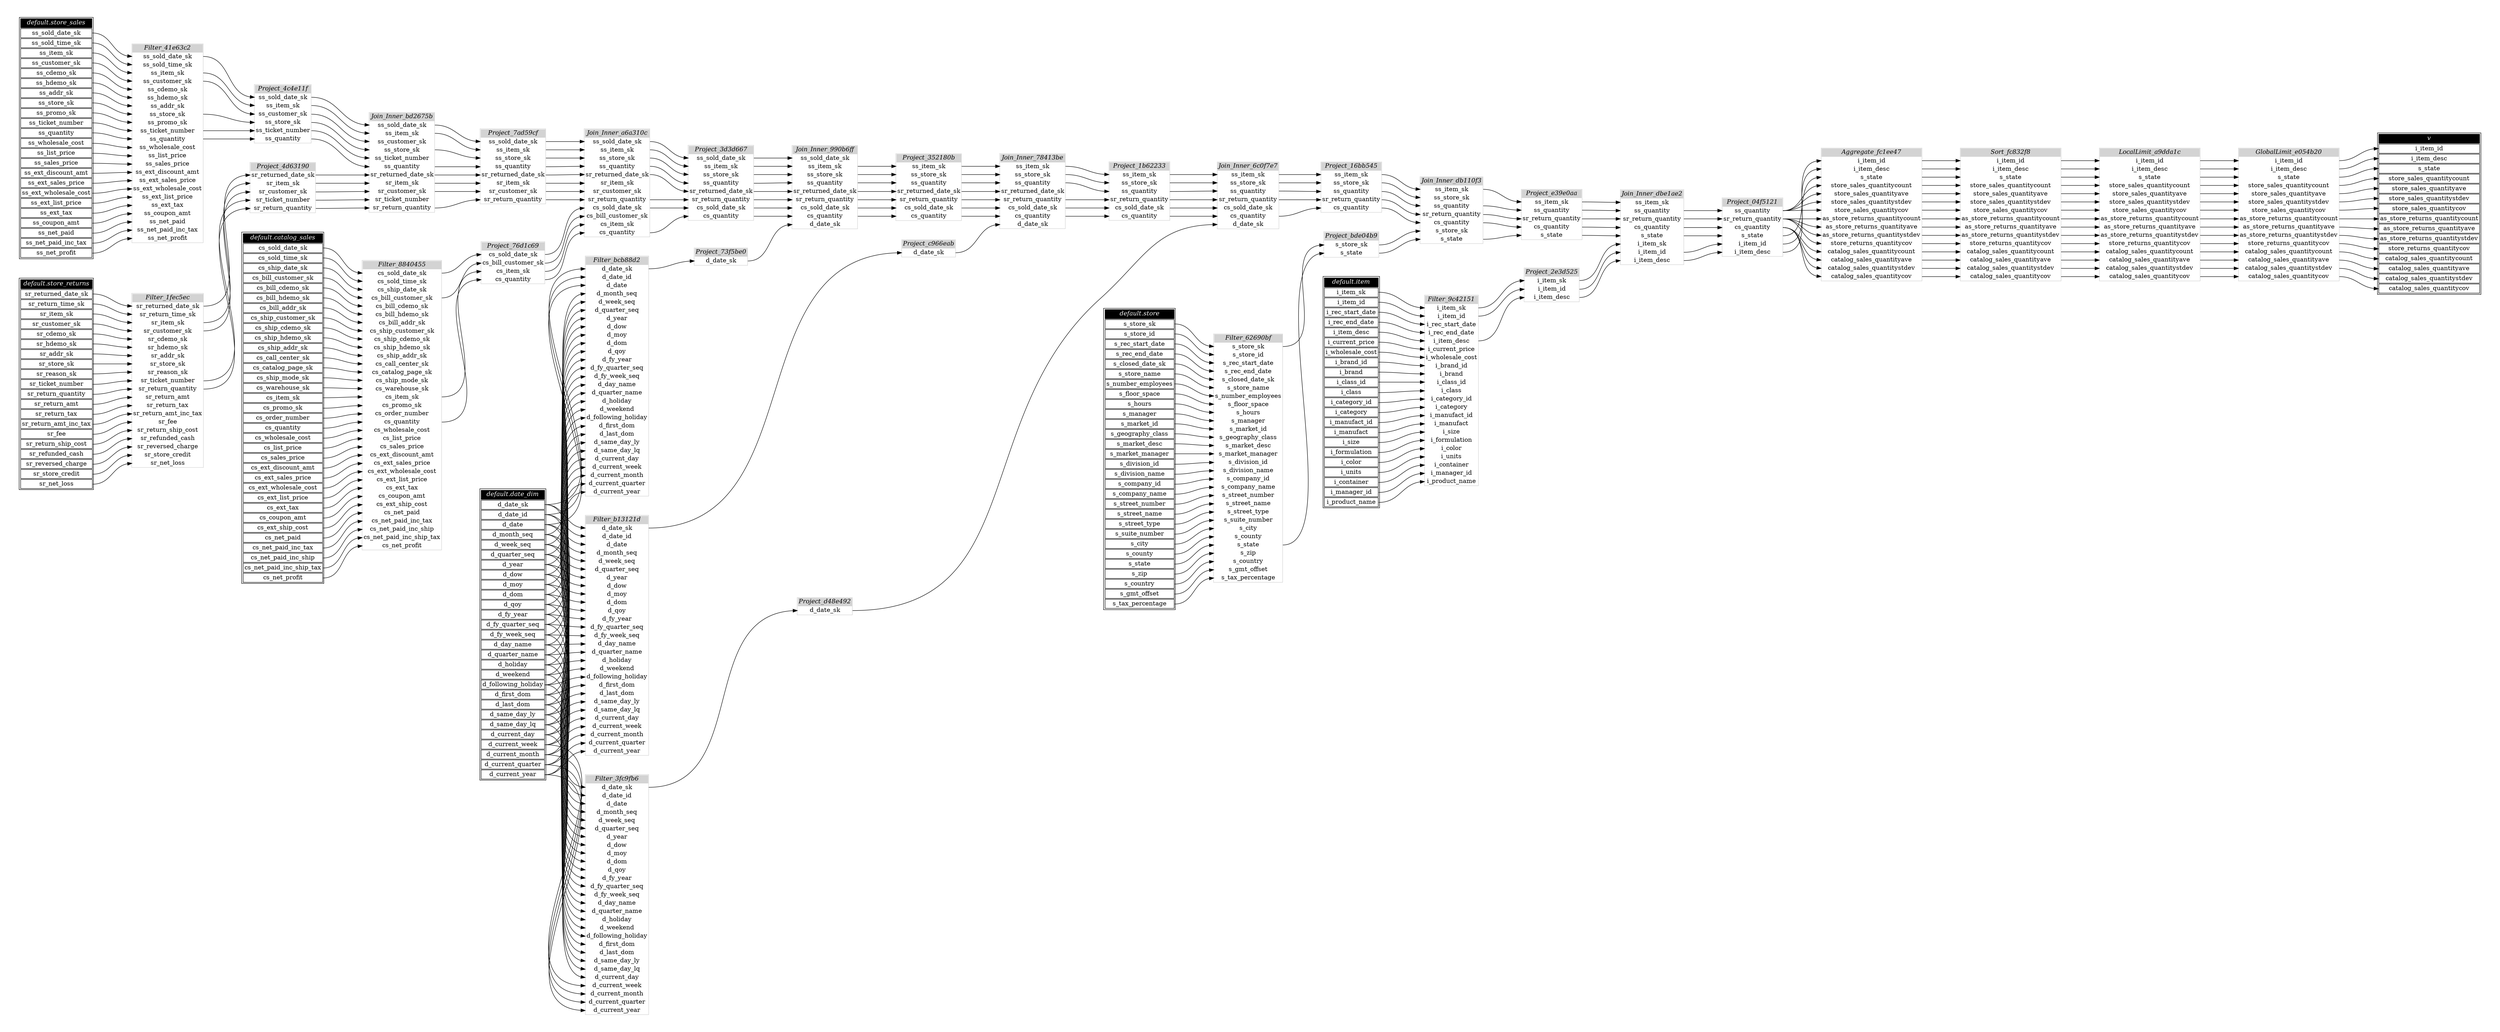 // Automatically generated by TPCDSFlowTestSuite


digraph {
  graph [pad="0.5" nodesep="0.5" ranksep="1" fontname="Helvetica" rankdir=LR];
  node [shape=plaintext]

  
"Aggregate_fc1ee47" [label=<
<table color="lightgray" border="1" cellborder="0" cellspacing="0">
  <tr><td bgcolor="lightgray" port="nodeName"><i>Aggregate_fc1ee47</i></td></tr>
  <tr><td port="0">i_item_id</td></tr>
<tr><td port="1">i_item_desc</td></tr>
<tr><td port="2">s_state</td></tr>
<tr><td port="3">store_sales_quantitycount</td></tr>
<tr><td port="4">store_sales_quantityave</td></tr>
<tr><td port="5">store_sales_quantitystdev</td></tr>
<tr><td port="6">store_sales_quantitycov</td></tr>
<tr><td port="7">as_store_returns_quantitycount</td></tr>
<tr><td port="8">as_store_returns_quantityave</td></tr>
<tr><td port="9">as_store_returns_quantitystdev</td></tr>
<tr><td port="10">store_returns_quantitycov</td></tr>
<tr><td port="11">catalog_sales_quantitycount</td></tr>
<tr><td port="12">catalog_sales_quantityave</td></tr>
<tr><td port="13">catalog_sales_quantitystdev</td></tr>
<tr><td port="14">catalog_sales_quantitycov</td></tr>
</table>>];
     

"Filter_1fec5ec" [label=<
<table color="lightgray" border="1" cellborder="0" cellspacing="0">
  <tr><td bgcolor="lightgray" port="nodeName"><i>Filter_1fec5ec</i></td></tr>
  <tr><td port="0">sr_returned_date_sk</td></tr>
<tr><td port="1">sr_return_time_sk</td></tr>
<tr><td port="2">sr_item_sk</td></tr>
<tr><td port="3">sr_customer_sk</td></tr>
<tr><td port="4">sr_cdemo_sk</td></tr>
<tr><td port="5">sr_hdemo_sk</td></tr>
<tr><td port="6">sr_addr_sk</td></tr>
<tr><td port="7">sr_store_sk</td></tr>
<tr><td port="8">sr_reason_sk</td></tr>
<tr><td port="9">sr_ticket_number</td></tr>
<tr><td port="10">sr_return_quantity</td></tr>
<tr><td port="11">sr_return_amt</td></tr>
<tr><td port="12">sr_return_tax</td></tr>
<tr><td port="13">sr_return_amt_inc_tax</td></tr>
<tr><td port="14">sr_fee</td></tr>
<tr><td port="15">sr_return_ship_cost</td></tr>
<tr><td port="16">sr_refunded_cash</td></tr>
<tr><td port="17">sr_reversed_charge</td></tr>
<tr><td port="18">sr_store_credit</td></tr>
<tr><td port="19">sr_net_loss</td></tr>
</table>>];
     

"Filter_3fc9fb6" [label=<
<table color="lightgray" border="1" cellborder="0" cellspacing="0">
  <tr><td bgcolor="lightgray" port="nodeName"><i>Filter_3fc9fb6</i></td></tr>
  <tr><td port="0">d_date_sk</td></tr>
<tr><td port="1">d_date_id</td></tr>
<tr><td port="2">d_date</td></tr>
<tr><td port="3">d_month_seq</td></tr>
<tr><td port="4">d_week_seq</td></tr>
<tr><td port="5">d_quarter_seq</td></tr>
<tr><td port="6">d_year</td></tr>
<tr><td port="7">d_dow</td></tr>
<tr><td port="8">d_moy</td></tr>
<tr><td port="9">d_dom</td></tr>
<tr><td port="10">d_qoy</td></tr>
<tr><td port="11">d_fy_year</td></tr>
<tr><td port="12">d_fy_quarter_seq</td></tr>
<tr><td port="13">d_fy_week_seq</td></tr>
<tr><td port="14">d_day_name</td></tr>
<tr><td port="15">d_quarter_name</td></tr>
<tr><td port="16">d_holiday</td></tr>
<tr><td port="17">d_weekend</td></tr>
<tr><td port="18">d_following_holiday</td></tr>
<tr><td port="19">d_first_dom</td></tr>
<tr><td port="20">d_last_dom</td></tr>
<tr><td port="21">d_same_day_ly</td></tr>
<tr><td port="22">d_same_day_lq</td></tr>
<tr><td port="23">d_current_day</td></tr>
<tr><td port="24">d_current_week</td></tr>
<tr><td port="25">d_current_month</td></tr>
<tr><td port="26">d_current_quarter</td></tr>
<tr><td port="27">d_current_year</td></tr>
</table>>];
     

"Filter_41e63c2" [label=<
<table color="lightgray" border="1" cellborder="0" cellspacing="0">
  <tr><td bgcolor="lightgray" port="nodeName"><i>Filter_41e63c2</i></td></tr>
  <tr><td port="0">ss_sold_date_sk</td></tr>
<tr><td port="1">ss_sold_time_sk</td></tr>
<tr><td port="2">ss_item_sk</td></tr>
<tr><td port="3">ss_customer_sk</td></tr>
<tr><td port="4">ss_cdemo_sk</td></tr>
<tr><td port="5">ss_hdemo_sk</td></tr>
<tr><td port="6">ss_addr_sk</td></tr>
<tr><td port="7">ss_store_sk</td></tr>
<tr><td port="8">ss_promo_sk</td></tr>
<tr><td port="9">ss_ticket_number</td></tr>
<tr><td port="10">ss_quantity</td></tr>
<tr><td port="11">ss_wholesale_cost</td></tr>
<tr><td port="12">ss_list_price</td></tr>
<tr><td port="13">ss_sales_price</td></tr>
<tr><td port="14">ss_ext_discount_amt</td></tr>
<tr><td port="15">ss_ext_sales_price</td></tr>
<tr><td port="16">ss_ext_wholesale_cost</td></tr>
<tr><td port="17">ss_ext_list_price</td></tr>
<tr><td port="18">ss_ext_tax</td></tr>
<tr><td port="19">ss_coupon_amt</td></tr>
<tr><td port="20">ss_net_paid</td></tr>
<tr><td port="21">ss_net_paid_inc_tax</td></tr>
<tr><td port="22">ss_net_profit</td></tr>
</table>>];
     

"Filter_62690bf" [label=<
<table color="lightgray" border="1" cellborder="0" cellspacing="0">
  <tr><td bgcolor="lightgray" port="nodeName"><i>Filter_62690bf</i></td></tr>
  <tr><td port="0">s_store_sk</td></tr>
<tr><td port="1">s_store_id</td></tr>
<tr><td port="2">s_rec_start_date</td></tr>
<tr><td port="3">s_rec_end_date</td></tr>
<tr><td port="4">s_closed_date_sk</td></tr>
<tr><td port="5">s_store_name</td></tr>
<tr><td port="6">s_number_employees</td></tr>
<tr><td port="7">s_floor_space</td></tr>
<tr><td port="8">s_hours</td></tr>
<tr><td port="9">s_manager</td></tr>
<tr><td port="10">s_market_id</td></tr>
<tr><td port="11">s_geography_class</td></tr>
<tr><td port="12">s_market_desc</td></tr>
<tr><td port="13">s_market_manager</td></tr>
<tr><td port="14">s_division_id</td></tr>
<tr><td port="15">s_division_name</td></tr>
<tr><td port="16">s_company_id</td></tr>
<tr><td port="17">s_company_name</td></tr>
<tr><td port="18">s_street_number</td></tr>
<tr><td port="19">s_street_name</td></tr>
<tr><td port="20">s_street_type</td></tr>
<tr><td port="21">s_suite_number</td></tr>
<tr><td port="22">s_city</td></tr>
<tr><td port="23">s_county</td></tr>
<tr><td port="24">s_state</td></tr>
<tr><td port="25">s_zip</td></tr>
<tr><td port="26">s_country</td></tr>
<tr><td port="27">s_gmt_offset</td></tr>
<tr><td port="28">s_tax_percentage</td></tr>
</table>>];
     

"Filter_8840455" [label=<
<table color="lightgray" border="1" cellborder="0" cellspacing="0">
  <tr><td bgcolor="lightgray" port="nodeName"><i>Filter_8840455</i></td></tr>
  <tr><td port="0">cs_sold_date_sk</td></tr>
<tr><td port="1">cs_sold_time_sk</td></tr>
<tr><td port="2">cs_ship_date_sk</td></tr>
<tr><td port="3">cs_bill_customer_sk</td></tr>
<tr><td port="4">cs_bill_cdemo_sk</td></tr>
<tr><td port="5">cs_bill_hdemo_sk</td></tr>
<tr><td port="6">cs_bill_addr_sk</td></tr>
<tr><td port="7">cs_ship_customer_sk</td></tr>
<tr><td port="8">cs_ship_cdemo_sk</td></tr>
<tr><td port="9">cs_ship_hdemo_sk</td></tr>
<tr><td port="10">cs_ship_addr_sk</td></tr>
<tr><td port="11">cs_call_center_sk</td></tr>
<tr><td port="12">cs_catalog_page_sk</td></tr>
<tr><td port="13">cs_ship_mode_sk</td></tr>
<tr><td port="14">cs_warehouse_sk</td></tr>
<tr><td port="15">cs_item_sk</td></tr>
<tr><td port="16">cs_promo_sk</td></tr>
<tr><td port="17">cs_order_number</td></tr>
<tr><td port="18">cs_quantity</td></tr>
<tr><td port="19">cs_wholesale_cost</td></tr>
<tr><td port="20">cs_list_price</td></tr>
<tr><td port="21">cs_sales_price</td></tr>
<tr><td port="22">cs_ext_discount_amt</td></tr>
<tr><td port="23">cs_ext_sales_price</td></tr>
<tr><td port="24">cs_ext_wholesale_cost</td></tr>
<tr><td port="25">cs_ext_list_price</td></tr>
<tr><td port="26">cs_ext_tax</td></tr>
<tr><td port="27">cs_coupon_amt</td></tr>
<tr><td port="28">cs_ext_ship_cost</td></tr>
<tr><td port="29">cs_net_paid</td></tr>
<tr><td port="30">cs_net_paid_inc_tax</td></tr>
<tr><td port="31">cs_net_paid_inc_ship</td></tr>
<tr><td port="32">cs_net_paid_inc_ship_tax</td></tr>
<tr><td port="33">cs_net_profit</td></tr>
</table>>];
     

"Filter_9c42151" [label=<
<table color="lightgray" border="1" cellborder="0" cellspacing="0">
  <tr><td bgcolor="lightgray" port="nodeName"><i>Filter_9c42151</i></td></tr>
  <tr><td port="0">i_item_sk</td></tr>
<tr><td port="1">i_item_id</td></tr>
<tr><td port="2">i_rec_start_date</td></tr>
<tr><td port="3">i_rec_end_date</td></tr>
<tr><td port="4">i_item_desc</td></tr>
<tr><td port="5">i_current_price</td></tr>
<tr><td port="6">i_wholesale_cost</td></tr>
<tr><td port="7">i_brand_id</td></tr>
<tr><td port="8">i_brand</td></tr>
<tr><td port="9">i_class_id</td></tr>
<tr><td port="10">i_class</td></tr>
<tr><td port="11">i_category_id</td></tr>
<tr><td port="12">i_category</td></tr>
<tr><td port="13">i_manufact_id</td></tr>
<tr><td port="14">i_manufact</td></tr>
<tr><td port="15">i_size</td></tr>
<tr><td port="16">i_formulation</td></tr>
<tr><td port="17">i_color</td></tr>
<tr><td port="18">i_units</td></tr>
<tr><td port="19">i_container</td></tr>
<tr><td port="20">i_manager_id</td></tr>
<tr><td port="21">i_product_name</td></tr>
</table>>];
     

"Filter_b13121d" [label=<
<table color="lightgray" border="1" cellborder="0" cellspacing="0">
  <tr><td bgcolor="lightgray" port="nodeName"><i>Filter_b13121d</i></td></tr>
  <tr><td port="0">d_date_sk</td></tr>
<tr><td port="1">d_date_id</td></tr>
<tr><td port="2">d_date</td></tr>
<tr><td port="3">d_month_seq</td></tr>
<tr><td port="4">d_week_seq</td></tr>
<tr><td port="5">d_quarter_seq</td></tr>
<tr><td port="6">d_year</td></tr>
<tr><td port="7">d_dow</td></tr>
<tr><td port="8">d_moy</td></tr>
<tr><td port="9">d_dom</td></tr>
<tr><td port="10">d_qoy</td></tr>
<tr><td port="11">d_fy_year</td></tr>
<tr><td port="12">d_fy_quarter_seq</td></tr>
<tr><td port="13">d_fy_week_seq</td></tr>
<tr><td port="14">d_day_name</td></tr>
<tr><td port="15">d_quarter_name</td></tr>
<tr><td port="16">d_holiday</td></tr>
<tr><td port="17">d_weekend</td></tr>
<tr><td port="18">d_following_holiday</td></tr>
<tr><td port="19">d_first_dom</td></tr>
<tr><td port="20">d_last_dom</td></tr>
<tr><td port="21">d_same_day_ly</td></tr>
<tr><td port="22">d_same_day_lq</td></tr>
<tr><td port="23">d_current_day</td></tr>
<tr><td port="24">d_current_week</td></tr>
<tr><td port="25">d_current_month</td></tr>
<tr><td port="26">d_current_quarter</td></tr>
<tr><td port="27">d_current_year</td></tr>
</table>>];
     

"Filter_bcb88d2" [label=<
<table color="lightgray" border="1" cellborder="0" cellspacing="0">
  <tr><td bgcolor="lightgray" port="nodeName"><i>Filter_bcb88d2</i></td></tr>
  <tr><td port="0">d_date_sk</td></tr>
<tr><td port="1">d_date_id</td></tr>
<tr><td port="2">d_date</td></tr>
<tr><td port="3">d_month_seq</td></tr>
<tr><td port="4">d_week_seq</td></tr>
<tr><td port="5">d_quarter_seq</td></tr>
<tr><td port="6">d_year</td></tr>
<tr><td port="7">d_dow</td></tr>
<tr><td port="8">d_moy</td></tr>
<tr><td port="9">d_dom</td></tr>
<tr><td port="10">d_qoy</td></tr>
<tr><td port="11">d_fy_year</td></tr>
<tr><td port="12">d_fy_quarter_seq</td></tr>
<tr><td port="13">d_fy_week_seq</td></tr>
<tr><td port="14">d_day_name</td></tr>
<tr><td port="15">d_quarter_name</td></tr>
<tr><td port="16">d_holiday</td></tr>
<tr><td port="17">d_weekend</td></tr>
<tr><td port="18">d_following_holiday</td></tr>
<tr><td port="19">d_first_dom</td></tr>
<tr><td port="20">d_last_dom</td></tr>
<tr><td port="21">d_same_day_ly</td></tr>
<tr><td port="22">d_same_day_lq</td></tr>
<tr><td port="23">d_current_day</td></tr>
<tr><td port="24">d_current_week</td></tr>
<tr><td port="25">d_current_month</td></tr>
<tr><td port="26">d_current_quarter</td></tr>
<tr><td port="27">d_current_year</td></tr>
</table>>];
     

"GlobalLimit_e054b20" [label=<
<table color="lightgray" border="1" cellborder="0" cellspacing="0">
  <tr><td bgcolor="lightgray" port="nodeName"><i>GlobalLimit_e054b20</i></td></tr>
  <tr><td port="0">i_item_id</td></tr>
<tr><td port="1">i_item_desc</td></tr>
<tr><td port="2">s_state</td></tr>
<tr><td port="3">store_sales_quantitycount</td></tr>
<tr><td port="4">store_sales_quantityave</td></tr>
<tr><td port="5">store_sales_quantitystdev</td></tr>
<tr><td port="6">store_sales_quantitycov</td></tr>
<tr><td port="7">as_store_returns_quantitycount</td></tr>
<tr><td port="8">as_store_returns_quantityave</td></tr>
<tr><td port="9">as_store_returns_quantitystdev</td></tr>
<tr><td port="10">store_returns_quantitycov</td></tr>
<tr><td port="11">catalog_sales_quantitycount</td></tr>
<tr><td port="12">catalog_sales_quantityave</td></tr>
<tr><td port="13">catalog_sales_quantitystdev</td></tr>
<tr><td port="14">catalog_sales_quantitycov</td></tr>
</table>>];
     

"Join_Inner_6c0f7e7" [label=<
<table color="lightgray" border="1" cellborder="0" cellspacing="0">
  <tr><td bgcolor="lightgray" port="nodeName"><i>Join_Inner_6c0f7e7</i></td></tr>
  <tr><td port="0">ss_item_sk</td></tr>
<tr><td port="1">ss_store_sk</td></tr>
<tr><td port="2">ss_quantity</td></tr>
<tr><td port="3">sr_return_quantity</td></tr>
<tr><td port="4">cs_sold_date_sk</td></tr>
<tr><td port="5">cs_quantity</td></tr>
<tr><td port="6">d_date_sk</td></tr>
</table>>];
     

"Join_Inner_78413be" [label=<
<table color="lightgray" border="1" cellborder="0" cellspacing="0">
  <tr><td bgcolor="lightgray" port="nodeName"><i>Join_Inner_78413be</i></td></tr>
  <tr><td port="0">ss_item_sk</td></tr>
<tr><td port="1">ss_store_sk</td></tr>
<tr><td port="2">ss_quantity</td></tr>
<tr><td port="3">sr_returned_date_sk</td></tr>
<tr><td port="4">sr_return_quantity</td></tr>
<tr><td port="5">cs_sold_date_sk</td></tr>
<tr><td port="6">cs_quantity</td></tr>
<tr><td port="7">d_date_sk</td></tr>
</table>>];
     

"Join_Inner_990b6ff" [label=<
<table color="lightgray" border="1" cellborder="0" cellspacing="0">
  <tr><td bgcolor="lightgray" port="nodeName"><i>Join_Inner_990b6ff</i></td></tr>
  <tr><td port="0">ss_sold_date_sk</td></tr>
<tr><td port="1">ss_item_sk</td></tr>
<tr><td port="2">ss_store_sk</td></tr>
<tr><td port="3">ss_quantity</td></tr>
<tr><td port="4">sr_returned_date_sk</td></tr>
<tr><td port="5">sr_return_quantity</td></tr>
<tr><td port="6">cs_sold_date_sk</td></tr>
<tr><td port="7">cs_quantity</td></tr>
<tr><td port="8">d_date_sk</td></tr>
</table>>];
     

"Join_Inner_a6a310c" [label=<
<table color="lightgray" border="1" cellborder="0" cellspacing="0">
  <tr><td bgcolor="lightgray" port="nodeName"><i>Join_Inner_a6a310c</i></td></tr>
  <tr><td port="0">ss_sold_date_sk</td></tr>
<tr><td port="1">ss_item_sk</td></tr>
<tr><td port="2">ss_store_sk</td></tr>
<tr><td port="3">ss_quantity</td></tr>
<tr><td port="4">sr_returned_date_sk</td></tr>
<tr><td port="5">sr_item_sk</td></tr>
<tr><td port="6">sr_customer_sk</td></tr>
<tr><td port="7">sr_return_quantity</td></tr>
<tr><td port="8">cs_sold_date_sk</td></tr>
<tr><td port="9">cs_bill_customer_sk</td></tr>
<tr><td port="10">cs_item_sk</td></tr>
<tr><td port="11">cs_quantity</td></tr>
</table>>];
     

"Join_Inner_bd2675b" [label=<
<table color="lightgray" border="1" cellborder="0" cellspacing="0">
  <tr><td bgcolor="lightgray" port="nodeName"><i>Join_Inner_bd2675b</i></td></tr>
  <tr><td port="0">ss_sold_date_sk</td></tr>
<tr><td port="1">ss_item_sk</td></tr>
<tr><td port="2">ss_customer_sk</td></tr>
<tr><td port="3">ss_store_sk</td></tr>
<tr><td port="4">ss_ticket_number</td></tr>
<tr><td port="5">ss_quantity</td></tr>
<tr><td port="6">sr_returned_date_sk</td></tr>
<tr><td port="7">sr_item_sk</td></tr>
<tr><td port="8">sr_customer_sk</td></tr>
<tr><td port="9">sr_ticket_number</td></tr>
<tr><td port="10">sr_return_quantity</td></tr>
</table>>];
     

"Join_Inner_db110f3" [label=<
<table color="lightgray" border="1" cellborder="0" cellspacing="0">
  <tr><td bgcolor="lightgray" port="nodeName"><i>Join_Inner_db110f3</i></td></tr>
  <tr><td port="0">ss_item_sk</td></tr>
<tr><td port="1">ss_store_sk</td></tr>
<tr><td port="2">ss_quantity</td></tr>
<tr><td port="3">sr_return_quantity</td></tr>
<tr><td port="4">cs_quantity</td></tr>
<tr><td port="5">s_store_sk</td></tr>
<tr><td port="6">s_state</td></tr>
</table>>];
     

"Join_Inner_dbe1ae2" [label=<
<table color="lightgray" border="1" cellborder="0" cellspacing="0">
  <tr><td bgcolor="lightgray" port="nodeName"><i>Join_Inner_dbe1ae2</i></td></tr>
  <tr><td port="0">ss_item_sk</td></tr>
<tr><td port="1">ss_quantity</td></tr>
<tr><td port="2">sr_return_quantity</td></tr>
<tr><td port="3">cs_quantity</td></tr>
<tr><td port="4">s_state</td></tr>
<tr><td port="5">i_item_sk</td></tr>
<tr><td port="6">i_item_id</td></tr>
<tr><td port="7">i_item_desc</td></tr>
</table>>];
     

"LocalLimit_a9dda1c" [label=<
<table color="lightgray" border="1" cellborder="0" cellspacing="0">
  <tr><td bgcolor="lightgray" port="nodeName"><i>LocalLimit_a9dda1c</i></td></tr>
  <tr><td port="0">i_item_id</td></tr>
<tr><td port="1">i_item_desc</td></tr>
<tr><td port="2">s_state</td></tr>
<tr><td port="3">store_sales_quantitycount</td></tr>
<tr><td port="4">store_sales_quantityave</td></tr>
<tr><td port="5">store_sales_quantitystdev</td></tr>
<tr><td port="6">store_sales_quantitycov</td></tr>
<tr><td port="7">as_store_returns_quantitycount</td></tr>
<tr><td port="8">as_store_returns_quantityave</td></tr>
<tr><td port="9">as_store_returns_quantitystdev</td></tr>
<tr><td port="10">store_returns_quantitycov</td></tr>
<tr><td port="11">catalog_sales_quantitycount</td></tr>
<tr><td port="12">catalog_sales_quantityave</td></tr>
<tr><td port="13">catalog_sales_quantitystdev</td></tr>
<tr><td port="14">catalog_sales_quantitycov</td></tr>
</table>>];
     

"Project_04f5121" [label=<
<table color="lightgray" border="1" cellborder="0" cellspacing="0">
  <tr><td bgcolor="lightgray" port="nodeName"><i>Project_04f5121</i></td></tr>
  <tr><td port="0">ss_quantity</td></tr>
<tr><td port="1">sr_return_quantity</td></tr>
<tr><td port="2">cs_quantity</td></tr>
<tr><td port="3">s_state</td></tr>
<tr><td port="4">i_item_id</td></tr>
<tr><td port="5">i_item_desc</td></tr>
</table>>];
     

"Project_16bb545" [label=<
<table color="lightgray" border="1" cellborder="0" cellspacing="0">
  <tr><td bgcolor="lightgray" port="nodeName"><i>Project_16bb545</i></td></tr>
  <tr><td port="0">ss_item_sk</td></tr>
<tr><td port="1">ss_store_sk</td></tr>
<tr><td port="2">ss_quantity</td></tr>
<tr><td port="3">sr_return_quantity</td></tr>
<tr><td port="4">cs_quantity</td></tr>
</table>>];
     

"Project_1b62233" [label=<
<table color="lightgray" border="1" cellborder="0" cellspacing="0">
  <tr><td bgcolor="lightgray" port="nodeName"><i>Project_1b62233</i></td></tr>
  <tr><td port="0">ss_item_sk</td></tr>
<tr><td port="1">ss_store_sk</td></tr>
<tr><td port="2">ss_quantity</td></tr>
<tr><td port="3">sr_return_quantity</td></tr>
<tr><td port="4">cs_sold_date_sk</td></tr>
<tr><td port="5">cs_quantity</td></tr>
</table>>];
     

"Project_2e3d525" [label=<
<table color="lightgray" border="1" cellborder="0" cellspacing="0">
  <tr><td bgcolor="lightgray" port="nodeName"><i>Project_2e3d525</i></td></tr>
  <tr><td port="0">i_item_sk</td></tr>
<tr><td port="1">i_item_id</td></tr>
<tr><td port="2">i_item_desc</td></tr>
</table>>];
     

"Project_352180b" [label=<
<table color="lightgray" border="1" cellborder="0" cellspacing="0">
  <tr><td bgcolor="lightgray" port="nodeName"><i>Project_352180b</i></td></tr>
  <tr><td port="0">ss_item_sk</td></tr>
<tr><td port="1">ss_store_sk</td></tr>
<tr><td port="2">ss_quantity</td></tr>
<tr><td port="3">sr_returned_date_sk</td></tr>
<tr><td port="4">sr_return_quantity</td></tr>
<tr><td port="5">cs_sold_date_sk</td></tr>
<tr><td port="6">cs_quantity</td></tr>
</table>>];
     

"Project_3d3d667" [label=<
<table color="lightgray" border="1" cellborder="0" cellspacing="0">
  <tr><td bgcolor="lightgray" port="nodeName"><i>Project_3d3d667</i></td></tr>
  <tr><td port="0">ss_sold_date_sk</td></tr>
<tr><td port="1">ss_item_sk</td></tr>
<tr><td port="2">ss_store_sk</td></tr>
<tr><td port="3">ss_quantity</td></tr>
<tr><td port="4">sr_returned_date_sk</td></tr>
<tr><td port="5">sr_return_quantity</td></tr>
<tr><td port="6">cs_sold_date_sk</td></tr>
<tr><td port="7">cs_quantity</td></tr>
</table>>];
     

"Project_4c4e11f" [label=<
<table color="lightgray" border="1" cellborder="0" cellspacing="0">
  <tr><td bgcolor="lightgray" port="nodeName"><i>Project_4c4e11f</i></td></tr>
  <tr><td port="0">ss_sold_date_sk</td></tr>
<tr><td port="1">ss_item_sk</td></tr>
<tr><td port="2">ss_customer_sk</td></tr>
<tr><td port="3">ss_store_sk</td></tr>
<tr><td port="4">ss_ticket_number</td></tr>
<tr><td port="5">ss_quantity</td></tr>
</table>>];
     

"Project_4d63190" [label=<
<table color="lightgray" border="1" cellborder="0" cellspacing="0">
  <tr><td bgcolor="lightgray" port="nodeName"><i>Project_4d63190</i></td></tr>
  <tr><td port="0">sr_returned_date_sk</td></tr>
<tr><td port="1">sr_item_sk</td></tr>
<tr><td port="2">sr_customer_sk</td></tr>
<tr><td port="3">sr_ticket_number</td></tr>
<tr><td port="4">sr_return_quantity</td></tr>
</table>>];
     

"Project_73f5be0" [label=<
<table color="lightgray" border="1" cellborder="0" cellspacing="0">
  <tr><td bgcolor="lightgray" port="nodeName"><i>Project_73f5be0</i></td></tr>
  <tr><td port="0">d_date_sk</td></tr>
</table>>];
     

"Project_76d1c69" [label=<
<table color="lightgray" border="1" cellborder="0" cellspacing="0">
  <tr><td bgcolor="lightgray" port="nodeName"><i>Project_76d1c69</i></td></tr>
  <tr><td port="0">cs_sold_date_sk</td></tr>
<tr><td port="1">cs_bill_customer_sk</td></tr>
<tr><td port="2">cs_item_sk</td></tr>
<tr><td port="3">cs_quantity</td></tr>
</table>>];
     

"Project_7ad59cf" [label=<
<table color="lightgray" border="1" cellborder="0" cellspacing="0">
  <tr><td bgcolor="lightgray" port="nodeName"><i>Project_7ad59cf</i></td></tr>
  <tr><td port="0">ss_sold_date_sk</td></tr>
<tr><td port="1">ss_item_sk</td></tr>
<tr><td port="2">ss_store_sk</td></tr>
<tr><td port="3">ss_quantity</td></tr>
<tr><td port="4">sr_returned_date_sk</td></tr>
<tr><td port="5">sr_item_sk</td></tr>
<tr><td port="6">sr_customer_sk</td></tr>
<tr><td port="7">sr_return_quantity</td></tr>
</table>>];
     

"Project_bde04b9" [label=<
<table color="lightgray" border="1" cellborder="0" cellspacing="0">
  <tr><td bgcolor="lightgray" port="nodeName"><i>Project_bde04b9</i></td></tr>
  <tr><td port="0">s_store_sk</td></tr>
<tr><td port="1">s_state</td></tr>
</table>>];
     

"Project_c966eab" [label=<
<table color="lightgray" border="1" cellborder="0" cellspacing="0">
  <tr><td bgcolor="lightgray" port="nodeName"><i>Project_c966eab</i></td></tr>
  <tr><td port="0">d_date_sk</td></tr>
</table>>];
     

"Project_d48e492" [label=<
<table color="lightgray" border="1" cellborder="0" cellspacing="0">
  <tr><td bgcolor="lightgray" port="nodeName"><i>Project_d48e492</i></td></tr>
  <tr><td port="0">d_date_sk</td></tr>
</table>>];
     

"Project_e39e0aa" [label=<
<table color="lightgray" border="1" cellborder="0" cellspacing="0">
  <tr><td bgcolor="lightgray" port="nodeName"><i>Project_e39e0aa</i></td></tr>
  <tr><td port="0">ss_item_sk</td></tr>
<tr><td port="1">ss_quantity</td></tr>
<tr><td port="2">sr_return_quantity</td></tr>
<tr><td port="3">cs_quantity</td></tr>
<tr><td port="4">s_state</td></tr>
</table>>];
     

"Sort_fc832f8" [label=<
<table color="lightgray" border="1" cellborder="0" cellspacing="0">
  <tr><td bgcolor="lightgray" port="nodeName"><i>Sort_fc832f8</i></td></tr>
  <tr><td port="0">i_item_id</td></tr>
<tr><td port="1">i_item_desc</td></tr>
<tr><td port="2">s_state</td></tr>
<tr><td port="3">store_sales_quantitycount</td></tr>
<tr><td port="4">store_sales_quantityave</td></tr>
<tr><td port="5">store_sales_quantitystdev</td></tr>
<tr><td port="6">store_sales_quantitycov</td></tr>
<tr><td port="7">as_store_returns_quantitycount</td></tr>
<tr><td port="8">as_store_returns_quantityave</td></tr>
<tr><td port="9">as_store_returns_quantitystdev</td></tr>
<tr><td port="10">store_returns_quantitycov</td></tr>
<tr><td port="11">catalog_sales_quantitycount</td></tr>
<tr><td port="12">catalog_sales_quantityave</td></tr>
<tr><td port="13">catalog_sales_quantitystdev</td></tr>
<tr><td port="14">catalog_sales_quantitycov</td></tr>
</table>>];
     

"default.catalog_sales" [color="black" label=<
<table>
  <tr><td bgcolor="black" port="nodeName"><i><font color="white">default.catalog_sales</font></i></td></tr>
  <tr><td port="0">cs_sold_date_sk</td></tr>
<tr><td port="1">cs_sold_time_sk</td></tr>
<tr><td port="2">cs_ship_date_sk</td></tr>
<tr><td port="3">cs_bill_customer_sk</td></tr>
<tr><td port="4">cs_bill_cdemo_sk</td></tr>
<tr><td port="5">cs_bill_hdemo_sk</td></tr>
<tr><td port="6">cs_bill_addr_sk</td></tr>
<tr><td port="7">cs_ship_customer_sk</td></tr>
<tr><td port="8">cs_ship_cdemo_sk</td></tr>
<tr><td port="9">cs_ship_hdemo_sk</td></tr>
<tr><td port="10">cs_ship_addr_sk</td></tr>
<tr><td port="11">cs_call_center_sk</td></tr>
<tr><td port="12">cs_catalog_page_sk</td></tr>
<tr><td port="13">cs_ship_mode_sk</td></tr>
<tr><td port="14">cs_warehouse_sk</td></tr>
<tr><td port="15">cs_item_sk</td></tr>
<tr><td port="16">cs_promo_sk</td></tr>
<tr><td port="17">cs_order_number</td></tr>
<tr><td port="18">cs_quantity</td></tr>
<tr><td port="19">cs_wholesale_cost</td></tr>
<tr><td port="20">cs_list_price</td></tr>
<tr><td port="21">cs_sales_price</td></tr>
<tr><td port="22">cs_ext_discount_amt</td></tr>
<tr><td port="23">cs_ext_sales_price</td></tr>
<tr><td port="24">cs_ext_wholesale_cost</td></tr>
<tr><td port="25">cs_ext_list_price</td></tr>
<tr><td port="26">cs_ext_tax</td></tr>
<tr><td port="27">cs_coupon_amt</td></tr>
<tr><td port="28">cs_ext_ship_cost</td></tr>
<tr><td port="29">cs_net_paid</td></tr>
<tr><td port="30">cs_net_paid_inc_tax</td></tr>
<tr><td port="31">cs_net_paid_inc_ship</td></tr>
<tr><td port="32">cs_net_paid_inc_ship_tax</td></tr>
<tr><td port="33">cs_net_profit</td></tr>
</table>>];
     

"default.date_dim" [color="black" label=<
<table>
  <tr><td bgcolor="black" port="nodeName"><i><font color="white">default.date_dim</font></i></td></tr>
  <tr><td port="0">d_date_sk</td></tr>
<tr><td port="1">d_date_id</td></tr>
<tr><td port="2">d_date</td></tr>
<tr><td port="3">d_month_seq</td></tr>
<tr><td port="4">d_week_seq</td></tr>
<tr><td port="5">d_quarter_seq</td></tr>
<tr><td port="6">d_year</td></tr>
<tr><td port="7">d_dow</td></tr>
<tr><td port="8">d_moy</td></tr>
<tr><td port="9">d_dom</td></tr>
<tr><td port="10">d_qoy</td></tr>
<tr><td port="11">d_fy_year</td></tr>
<tr><td port="12">d_fy_quarter_seq</td></tr>
<tr><td port="13">d_fy_week_seq</td></tr>
<tr><td port="14">d_day_name</td></tr>
<tr><td port="15">d_quarter_name</td></tr>
<tr><td port="16">d_holiday</td></tr>
<tr><td port="17">d_weekend</td></tr>
<tr><td port="18">d_following_holiday</td></tr>
<tr><td port="19">d_first_dom</td></tr>
<tr><td port="20">d_last_dom</td></tr>
<tr><td port="21">d_same_day_ly</td></tr>
<tr><td port="22">d_same_day_lq</td></tr>
<tr><td port="23">d_current_day</td></tr>
<tr><td port="24">d_current_week</td></tr>
<tr><td port="25">d_current_month</td></tr>
<tr><td port="26">d_current_quarter</td></tr>
<tr><td port="27">d_current_year</td></tr>
</table>>];
     

"default.item" [color="black" label=<
<table>
  <tr><td bgcolor="black" port="nodeName"><i><font color="white">default.item</font></i></td></tr>
  <tr><td port="0">i_item_sk</td></tr>
<tr><td port="1">i_item_id</td></tr>
<tr><td port="2">i_rec_start_date</td></tr>
<tr><td port="3">i_rec_end_date</td></tr>
<tr><td port="4">i_item_desc</td></tr>
<tr><td port="5">i_current_price</td></tr>
<tr><td port="6">i_wholesale_cost</td></tr>
<tr><td port="7">i_brand_id</td></tr>
<tr><td port="8">i_brand</td></tr>
<tr><td port="9">i_class_id</td></tr>
<tr><td port="10">i_class</td></tr>
<tr><td port="11">i_category_id</td></tr>
<tr><td port="12">i_category</td></tr>
<tr><td port="13">i_manufact_id</td></tr>
<tr><td port="14">i_manufact</td></tr>
<tr><td port="15">i_size</td></tr>
<tr><td port="16">i_formulation</td></tr>
<tr><td port="17">i_color</td></tr>
<tr><td port="18">i_units</td></tr>
<tr><td port="19">i_container</td></tr>
<tr><td port="20">i_manager_id</td></tr>
<tr><td port="21">i_product_name</td></tr>
</table>>];
     

"default.store" [color="black" label=<
<table>
  <tr><td bgcolor="black" port="nodeName"><i><font color="white">default.store</font></i></td></tr>
  <tr><td port="0">s_store_sk</td></tr>
<tr><td port="1">s_store_id</td></tr>
<tr><td port="2">s_rec_start_date</td></tr>
<tr><td port="3">s_rec_end_date</td></tr>
<tr><td port="4">s_closed_date_sk</td></tr>
<tr><td port="5">s_store_name</td></tr>
<tr><td port="6">s_number_employees</td></tr>
<tr><td port="7">s_floor_space</td></tr>
<tr><td port="8">s_hours</td></tr>
<tr><td port="9">s_manager</td></tr>
<tr><td port="10">s_market_id</td></tr>
<tr><td port="11">s_geography_class</td></tr>
<tr><td port="12">s_market_desc</td></tr>
<tr><td port="13">s_market_manager</td></tr>
<tr><td port="14">s_division_id</td></tr>
<tr><td port="15">s_division_name</td></tr>
<tr><td port="16">s_company_id</td></tr>
<tr><td port="17">s_company_name</td></tr>
<tr><td port="18">s_street_number</td></tr>
<tr><td port="19">s_street_name</td></tr>
<tr><td port="20">s_street_type</td></tr>
<tr><td port="21">s_suite_number</td></tr>
<tr><td port="22">s_city</td></tr>
<tr><td port="23">s_county</td></tr>
<tr><td port="24">s_state</td></tr>
<tr><td port="25">s_zip</td></tr>
<tr><td port="26">s_country</td></tr>
<tr><td port="27">s_gmt_offset</td></tr>
<tr><td port="28">s_tax_percentage</td></tr>
</table>>];
     

"default.store_returns" [color="black" label=<
<table>
  <tr><td bgcolor="black" port="nodeName"><i><font color="white">default.store_returns</font></i></td></tr>
  <tr><td port="0">sr_returned_date_sk</td></tr>
<tr><td port="1">sr_return_time_sk</td></tr>
<tr><td port="2">sr_item_sk</td></tr>
<tr><td port="3">sr_customer_sk</td></tr>
<tr><td port="4">sr_cdemo_sk</td></tr>
<tr><td port="5">sr_hdemo_sk</td></tr>
<tr><td port="6">sr_addr_sk</td></tr>
<tr><td port="7">sr_store_sk</td></tr>
<tr><td port="8">sr_reason_sk</td></tr>
<tr><td port="9">sr_ticket_number</td></tr>
<tr><td port="10">sr_return_quantity</td></tr>
<tr><td port="11">sr_return_amt</td></tr>
<tr><td port="12">sr_return_tax</td></tr>
<tr><td port="13">sr_return_amt_inc_tax</td></tr>
<tr><td port="14">sr_fee</td></tr>
<tr><td port="15">sr_return_ship_cost</td></tr>
<tr><td port="16">sr_refunded_cash</td></tr>
<tr><td port="17">sr_reversed_charge</td></tr>
<tr><td port="18">sr_store_credit</td></tr>
<tr><td port="19">sr_net_loss</td></tr>
</table>>];
     

"default.store_sales" [color="black" label=<
<table>
  <tr><td bgcolor="black" port="nodeName"><i><font color="white">default.store_sales</font></i></td></tr>
  <tr><td port="0">ss_sold_date_sk</td></tr>
<tr><td port="1">ss_sold_time_sk</td></tr>
<tr><td port="2">ss_item_sk</td></tr>
<tr><td port="3">ss_customer_sk</td></tr>
<tr><td port="4">ss_cdemo_sk</td></tr>
<tr><td port="5">ss_hdemo_sk</td></tr>
<tr><td port="6">ss_addr_sk</td></tr>
<tr><td port="7">ss_store_sk</td></tr>
<tr><td port="8">ss_promo_sk</td></tr>
<tr><td port="9">ss_ticket_number</td></tr>
<tr><td port="10">ss_quantity</td></tr>
<tr><td port="11">ss_wholesale_cost</td></tr>
<tr><td port="12">ss_list_price</td></tr>
<tr><td port="13">ss_sales_price</td></tr>
<tr><td port="14">ss_ext_discount_amt</td></tr>
<tr><td port="15">ss_ext_sales_price</td></tr>
<tr><td port="16">ss_ext_wholesale_cost</td></tr>
<tr><td port="17">ss_ext_list_price</td></tr>
<tr><td port="18">ss_ext_tax</td></tr>
<tr><td port="19">ss_coupon_amt</td></tr>
<tr><td port="20">ss_net_paid</td></tr>
<tr><td port="21">ss_net_paid_inc_tax</td></tr>
<tr><td port="22">ss_net_profit</td></tr>
</table>>];
     

"v" [color="black" label=<
<table>
  <tr><td bgcolor="black" port="nodeName"><i><font color="white">v</font></i></td></tr>
  <tr><td port="0">i_item_id</td></tr>
<tr><td port="1">i_item_desc</td></tr>
<tr><td port="2">s_state</td></tr>
<tr><td port="3">store_sales_quantitycount</td></tr>
<tr><td port="4">store_sales_quantityave</td></tr>
<tr><td port="5">store_sales_quantitystdev</td></tr>
<tr><td port="6">store_sales_quantitycov</td></tr>
<tr><td port="7">as_store_returns_quantitycount</td></tr>
<tr><td port="8">as_store_returns_quantityave</td></tr>
<tr><td port="9">as_store_returns_quantitystdev</td></tr>
<tr><td port="10">store_returns_quantitycov</td></tr>
<tr><td port="11">catalog_sales_quantitycount</td></tr>
<tr><td port="12">catalog_sales_quantityave</td></tr>
<tr><td port="13">catalog_sales_quantitystdev</td></tr>
<tr><td port="14">catalog_sales_quantitycov</td></tr>
</table>>];
     
  "Aggregate_fc1ee47":0 -> "Sort_fc832f8":0;
"Aggregate_fc1ee47":1 -> "Sort_fc832f8":1;
"Aggregate_fc1ee47":10 -> "Sort_fc832f8":10;
"Aggregate_fc1ee47":11 -> "Sort_fc832f8":11;
"Aggregate_fc1ee47":12 -> "Sort_fc832f8":12;
"Aggregate_fc1ee47":13 -> "Sort_fc832f8":13;
"Aggregate_fc1ee47":14 -> "Sort_fc832f8":14;
"Aggregate_fc1ee47":2 -> "Sort_fc832f8":2;
"Aggregate_fc1ee47":3 -> "Sort_fc832f8":3;
"Aggregate_fc1ee47":4 -> "Sort_fc832f8":4;
"Aggregate_fc1ee47":5 -> "Sort_fc832f8":5;
"Aggregate_fc1ee47":6 -> "Sort_fc832f8":6;
"Aggregate_fc1ee47":7 -> "Sort_fc832f8":7;
"Aggregate_fc1ee47":8 -> "Sort_fc832f8":8;
"Aggregate_fc1ee47":9 -> "Sort_fc832f8":9;
"Filter_1fec5ec":0 -> "Project_4d63190":0;
"Filter_1fec5ec":10 -> "Project_4d63190":4;
"Filter_1fec5ec":2 -> "Project_4d63190":1;
"Filter_1fec5ec":3 -> "Project_4d63190":2;
"Filter_1fec5ec":9 -> "Project_4d63190":3;
"Filter_3fc9fb6":0 -> "Project_d48e492":0;
"Filter_41e63c2":0 -> "Project_4c4e11f":0;
"Filter_41e63c2":10 -> "Project_4c4e11f":5;
"Filter_41e63c2":2 -> "Project_4c4e11f":1;
"Filter_41e63c2":3 -> "Project_4c4e11f":2;
"Filter_41e63c2":7 -> "Project_4c4e11f":3;
"Filter_41e63c2":9 -> "Project_4c4e11f":4;
"Filter_62690bf":0 -> "Project_bde04b9":0;
"Filter_62690bf":24 -> "Project_bde04b9":1;
"Filter_8840455":0 -> "Project_76d1c69":0;
"Filter_8840455":15 -> "Project_76d1c69":2;
"Filter_8840455":18 -> "Project_76d1c69":3;
"Filter_8840455":3 -> "Project_76d1c69":1;
"Filter_9c42151":0 -> "Project_2e3d525":0;
"Filter_9c42151":1 -> "Project_2e3d525":1;
"Filter_9c42151":4 -> "Project_2e3d525":2;
"Filter_b13121d":0 -> "Project_c966eab":0;
"Filter_bcb88d2":0 -> "Project_73f5be0":0;
"GlobalLimit_e054b20":0 -> "v":0;
"GlobalLimit_e054b20":1 -> "v":1;
"GlobalLimit_e054b20":10 -> "v":10;
"GlobalLimit_e054b20":11 -> "v":11;
"GlobalLimit_e054b20":12 -> "v":12;
"GlobalLimit_e054b20":13 -> "v":13;
"GlobalLimit_e054b20":14 -> "v":14;
"GlobalLimit_e054b20":2 -> "v":2;
"GlobalLimit_e054b20":3 -> "v":3;
"GlobalLimit_e054b20":4 -> "v":4;
"GlobalLimit_e054b20":5 -> "v":5;
"GlobalLimit_e054b20":6 -> "v":6;
"GlobalLimit_e054b20":7 -> "v":7;
"GlobalLimit_e054b20":8 -> "v":8;
"GlobalLimit_e054b20":9 -> "v":9;
"Join_Inner_6c0f7e7":0 -> "Project_16bb545":0;
"Join_Inner_6c0f7e7":1 -> "Project_16bb545":1;
"Join_Inner_6c0f7e7":2 -> "Project_16bb545":2;
"Join_Inner_6c0f7e7":3 -> "Project_16bb545":3;
"Join_Inner_6c0f7e7":5 -> "Project_16bb545":4;
"Join_Inner_78413be":0 -> "Project_1b62233":0;
"Join_Inner_78413be":1 -> "Project_1b62233":1;
"Join_Inner_78413be":2 -> "Project_1b62233":2;
"Join_Inner_78413be":4 -> "Project_1b62233":3;
"Join_Inner_78413be":5 -> "Project_1b62233":4;
"Join_Inner_78413be":6 -> "Project_1b62233":5;
"Join_Inner_990b6ff":1 -> "Project_352180b":0;
"Join_Inner_990b6ff":2 -> "Project_352180b":1;
"Join_Inner_990b6ff":3 -> "Project_352180b":2;
"Join_Inner_990b6ff":4 -> "Project_352180b":3;
"Join_Inner_990b6ff":5 -> "Project_352180b":4;
"Join_Inner_990b6ff":6 -> "Project_352180b":5;
"Join_Inner_990b6ff":7 -> "Project_352180b":6;
"Join_Inner_a6a310c":0 -> "Project_3d3d667":0;
"Join_Inner_a6a310c":1 -> "Project_3d3d667":1;
"Join_Inner_a6a310c":11 -> "Project_3d3d667":7;
"Join_Inner_a6a310c":2 -> "Project_3d3d667":2;
"Join_Inner_a6a310c":3 -> "Project_3d3d667":3;
"Join_Inner_a6a310c":4 -> "Project_3d3d667":4;
"Join_Inner_a6a310c":7 -> "Project_3d3d667":5;
"Join_Inner_a6a310c":8 -> "Project_3d3d667":6;
"Join_Inner_bd2675b":0 -> "Project_7ad59cf":0;
"Join_Inner_bd2675b":1 -> "Project_7ad59cf":1;
"Join_Inner_bd2675b":10 -> "Project_7ad59cf":7;
"Join_Inner_bd2675b":3 -> "Project_7ad59cf":2;
"Join_Inner_bd2675b":5 -> "Project_7ad59cf":3;
"Join_Inner_bd2675b":6 -> "Project_7ad59cf":4;
"Join_Inner_bd2675b":7 -> "Project_7ad59cf":5;
"Join_Inner_bd2675b":8 -> "Project_7ad59cf":6;
"Join_Inner_db110f3":0 -> "Project_e39e0aa":0;
"Join_Inner_db110f3":2 -> "Project_e39e0aa":1;
"Join_Inner_db110f3":3 -> "Project_e39e0aa":2;
"Join_Inner_db110f3":4 -> "Project_e39e0aa":3;
"Join_Inner_db110f3":6 -> "Project_e39e0aa":4;
"Join_Inner_dbe1ae2":1 -> "Project_04f5121":0;
"Join_Inner_dbe1ae2":2 -> "Project_04f5121":1;
"Join_Inner_dbe1ae2":3 -> "Project_04f5121":2;
"Join_Inner_dbe1ae2":4 -> "Project_04f5121":3;
"Join_Inner_dbe1ae2":6 -> "Project_04f5121":4;
"Join_Inner_dbe1ae2":7 -> "Project_04f5121":5;
"LocalLimit_a9dda1c":0 -> "GlobalLimit_e054b20":0;
"LocalLimit_a9dda1c":1 -> "GlobalLimit_e054b20":1;
"LocalLimit_a9dda1c":10 -> "GlobalLimit_e054b20":10;
"LocalLimit_a9dda1c":11 -> "GlobalLimit_e054b20":11;
"LocalLimit_a9dda1c":12 -> "GlobalLimit_e054b20":12;
"LocalLimit_a9dda1c":13 -> "GlobalLimit_e054b20":13;
"LocalLimit_a9dda1c":14 -> "GlobalLimit_e054b20":14;
"LocalLimit_a9dda1c":2 -> "GlobalLimit_e054b20":2;
"LocalLimit_a9dda1c":3 -> "GlobalLimit_e054b20":3;
"LocalLimit_a9dda1c":4 -> "GlobalLimit_e054b20":4;
"LocalLimit_a9dda1c":5 -> "GlobalLimit_e054b20":5;
"LocalLimit_a9dda1c":6 -> "GlobalLimit_e054b20":6;
"LocalLimit_a9dda1c":7 -> "GlobalLimit_e054b20":7;
"LocalLimit_a9dda1c":8 -> "GlobalLimit_e054b20":8;
"LocalLimit_a9dda1c":9 -> "GlobalLimit_e054b20":9;
"Project_04f5121":0 -> "Aggregate_fc1ee47":3;
"Project_04f5121":0 -> "Aggregate_fc1ee47":4;
"Project_04f5121":0 -> "Aggregate_fc1ee47":5;
"Project_04f5121":0 -> "Aggregate_fc1ee47":6;
"Project_04f5121":1 -> "Aggregate_fc1ee47":10;
"Project_04f5121":1 -> "Aggregate_fc1ee47":7;
"Project_04f5121":1 -> "Aggregate_fc1ee47":8;
"Project_04f5121":1 -> "Aggregate_fc1ee47":9;
"Project_04f5121":2 -> "Aggregate_fc1ee47":11;
"Project_04f5121":2 -> "Aggregate_fc1ee47":12;
"Project_04f5121":2 -> "Aggregate_fc1ee47":13;
"Project_04f5121":2 -> "Aggregate_fc1ee47":14;
"Project_04f5121":3 -> "Aggregate_fc1ee47":2;
"Project_04f5121":4 -> "Aggregate_fc1ee47":0;
"Project_04f5121":5 -> "Aggregate_fc1ee47":1;
"Project_16bb545":0 -> "Join_Inner_db110f3":0;
"Project_16bb545":1 -> "Join_Inner_db110f3":1;
"Project_16bb545":2 -> "Join_Inner_db110f3":2;
"Project_16bb545":3 -> "Join_Inner_db110f3":3;
"Project_16bb545":4 -> "Join_Inner_db110f3":4;
"Project_1b62233":0 -> "Join_Inner_6c0f7e7":0;
"Project_1b62233":1 -> "Join_Inner_6c0f7e7":1;
"Project_1b62233":2 -> "Join_Inner_6c0f7e7":2;
"Project_1b62233":3 -> "Join_Inner_6c0f7e7":3;
"Project_1b62233":4 -> "Join_Inner_6c0f7e7":4;
"Project_1b62233":5 -> "Join_Inner_6c0f7e7":5;
"Project_2e3d525":0 -> "Join_Inner_dbe1ae2":5;
"Project_2e3d525":1 -> "Join_Inner_dbe1ae2":6;
"Project_2e3d525":2 -> "Join_Inner_dbe1ae2":7;
"Project_352180b":0 -> "Join_Inner_78413be":0;
"Project_352180b":1 -> "Join_Inner_78413be":1;
"Project_352180b":2 -> "Join_Inner_78413be":2;
"Project_352180b":3 -> "Join_Inner_78413be":3;
"Project_352180b":4 -> "Join_Inner_78413be":4;
"Project_352180b":5 -> "Join_Inner_78413be":5;
"Project_352180b":6 -> "Join_Inner_78413be":6;
"Project_3d3d667":0 -> "Join_Inner_990b6ff":0;
"Project_3d3d667":1 -> "Join_Inner_990b6ff":1;
"Project_3d3d667":2 -> "Join_Inner_990b6ff":2;
"Project_3d3d667":3 -> "Join_Inner_990b6ff":3;
"Project_3d3d667":4 -> "Join_Inner_990b6ff":4;
"Project_3d3d667":5 -> "Join_Inner_990b6ff":5;
"Project_3d3d667":6 -> "Join_Inner_990b6ff":6;
"Project_3d3d667":7 -> "Join_Inner_990b6ff":7;
"Project_4c4e11f":0 -> "Join_Inner_bd2675b":0;
"Project_4c4e11f":1 -> "Join_Inner_bd2675b":1;
"Project_4c4e11f":2 -> "Join_Inner_bd2675b":2;
"Project_4c4e11f":3 -> "Join_Inner_bd2675b":3;
"Project_4c4e11f":4 -> "Join_Inner_bd2675b":4;
"Project_4c4e11f":5 -> "Join_Inner_bd2675b":5;
"Project_4d63190":0 -> "Join_Inner_bd2675b":6;
"Project_4d63190":1 -> "Join_Inner_bd2675b":7;
"Project_4d63190":2 -> "Join_Inner_bd2675b":8;
"Project_4d63190":3 -> "Join_Inner_bd2675b":9;
"Project_4d63190":4 -> "Join_Inner_bd2675b":10;
"Project_73f5be0":0 -> "Join_Inner_990b6ff":8;
"Project_76d1c69":0 -> "Join_Inner_a6a310c":8;
"Project_76d1c69":1 -> "Join_Inner_a6a310c":9;
"Project_76d1c69":2 -> "Join_Inner_a6a310c":10;
"Project_76d1c69":3 -> "Join_Inner_a6a310c":11;
"Project_7ad59cf":0 -> "Join_Inner_a6a310c":0;
"Project_7ad59cf":1 -> "Join_Inner_a6a310c":1;
"Project_7ad59cf":2 -> "Join_Inner_a6a310c":2;
"Project_7ad59cf":3 -> "Join_Inner_a6a310c":3;
"Project_7ad59cf":4 -> "Join_Inner_a6a310c":4;
"Project_7ad59cf":5 -> "Join_Inner_a6a310c":5;
"Project_7ad59cf":6 -> "Join_Inner_a6a310c":6;
"Project_7ad59cf":7 -> "Join_Inner_a6a310c":7;
"Project_bde04b9":0 -> "Join_Inner_db110f3":5;
"Project_bde04b9":1 -> "Join_Inner_db110f3":6;
"Project_c966eab":0 -> "Join_Inner_78413be":7;
"Project_d48e492":0 -> "Join_Inner_6c0f7e7":6;
"Project_e39e0aa":0 -> "Join_Inner_dbe1ae2":0;
"Project_e39e0aa":1 -> "Join_Inner_dbe1ae2":1;
"Project_e39e0aa":2 -> "Join_Inner_dbe1ae2":2;
"Project_e39e0aa":3 -> "Join_Inner_dbe1ae2":3;
"Project_e39e0aa":4 -> "Join_Inner_dbe1ae2":4;
"Sort_fc832f8":0 -> "LocalLimit_a9dda1c":0;
"Sort_fc832f8":1 -> "LocalLimit_a9dda1c":1;
"Sort_fc832f8":10 -> "LocalLimit_a9dda1c":10;
"Sort_fc832f8":11 -> "LocalLimit_a9dda1c":11;
"Sort_fc832f8":12 -> "LocalLimit_a9dda1c":12;
"Sort_fc832f8":13 -> "LocalLimit_a9dda1c":13;
"Sort_fc832f8":14 -> "LocalLimit_a9dda1c":14;
"Sort_fc832f8":2 -> "LocalLimit_a9dda1c":2;
"Sort_fc832f8":3 -> "LocalLimit_a9dda1c":3;
"Sort_fc832f8":4 -> "LocalLimit_a9dda1c":4;
"Sort_fc832f8":5 -> "LocalLimit_a9dda1c":5;
"Sort_fc832f8":6 -> "LocalLimit_a9dda1c":6;
"Sort_fc832f8":7 -> "LocalLimit_a9dda1c":7;
"Sort_fc832f8":8 -> "LocalLimit_a9dda1c":8;
"Sort_fc832f8":9 -> "LocalLimit_a9dda1c":9;
"default.catalog_sales":0 -> "Filter_8840455":0;
"default.catalog_sales":1 -> "Filter_8840455":1;
"default.catalog_sales":10 -> "Filter_8840455":10;
"default.catalog_sales":11 -> "Filter_8840455":11;
"default.catalog_sales":12 -> "Filter_8840455":12;
"default.catalog_sales":13 -> "Filter_8840455":13;
"default.catalog_sales":14 -> "Filter_8840455":14;
"default.catalog_sales":15 -> "Filter_8840455":15;
"default.catalog_sales":16 -> "Filter_8840455":16;
"default.catalog_sales":17 -> "Filter_8840455":17;
"default.catalog_sales":18 -> "Filter_8840455":18;
"default.catalog_sales":19 -> "Filter_8840455":19;
"default.catalog_sales":2 -> "Filter_8840455":2;
"default.catalog_sales":20 -> "Filter_8840455":20;
"default.catalog_sales":21 -> "Filter_8840455":21;
"default.catalog_sales":22 -> "Filter_8840455":22;
"default.catalog_sales":23 -> "Filter_8840455":23;
"default.catalog_sales":24 -> "Filter_8840455":24;
"default.catalog_sales":25 -> "Filter_8840455":25;
"default.catalog_sales":26 -> "Filter_8840455":26;
"default.catalog_sales":27 -> "Filter_8840455":27;
"default.catalog_sales":28 -> "Filter_8840455":28;
"default.catalog_sales":29 -> "Filter_8840455":29;
"default.catalog_sales":3 -> "Filter_8840455":3;
"default.catalog_sales":30 -> "Filter_8840455":30;
"default.catalog_sales":31 -> "Filter_8840455":31;
"default.catalog_sales":32 -> "Filter_8840455":32;
"default.catalog_sales":33 -> "Filter_8840455":33;
"default.catalog_sales":4 -> "Filter_8840455":4;
"default.catalog_sales":5 -> "Filter_8840455":5;
"default.catalog_sales":6 -> "Filter_8840455":6;
"default.catalog_sales":7 -> "Filter_8840455":7;
"default.catalog_sales":8 -> "Filter_8840455":8;
"default.catalog_sales":9 -> "Filter_8840455":9;
"default.date_dim":0 -> "Filter_3fc9fb6":0;
"default.date_dim":0 -> "Filter_b13121d":0;
"default.date_dim":0 -> "Filter_bcb88d2":0;
"default.date_dim":1 -> "Filter_3fc9fb6":1;
"default.date_dim":1 -> "Filter_b13121d":1;
"default.date_dim":1 -> "Filter_bcb88d2":1;
"default.date_dim":10 -> "Filter_3fc9fb6":10;
"default.date_dim":10 -> "Filter_b13121d":10;
"default.date_dim":10 -> "Filter_bcb88d2":10;
"default.date_dim":11 -> "Filter_3fc9fb6":11;
"default.date_dim":11 -> "Filter_b13121d":11;
"default.date_dim":11 -> "Filter_bcb88d2":11;
"default.date_dim":12 -> "Filter_3fc9fb6":12;
"default.date_dim":12 -> "Filter_b13121d":12;
"default.date_dim":12 -> "Filter_bcb88d2":12;
"default.date_dim":13 -> "Filter_3fc9fb6":13;
"default.date_dim":13 -> "Filter_b13121d":13;
"default.date_dim":13 -> "Filter_bcb88d2":13;
"default.date_dim":14 -> "Filter_3fc9fb6":14;
"default.date_dim":14 -> "Filter_b13121d":14;
"default.date_dim":14 -> "Filter_bcb88d2":14;
"default.date_dim":15 -> "Filter_3fc9fb6":15;
"default.date_dim":15 -> "Filter_b13121d":15;
"default.date_dim":15 -> "Filter_bcb88d2":15;
"default.date_dim":16 -> "Filter_3fc9fb6":16;
"default.date_dim":16 -> "Filter_b13121d":16;
"default.date_dim":16 -> "Filter_bcb88d2":16;
"default.date_dim":17 -> "Filter_3fc9fb6":17;
"default.date_dim":17 -> "Filter_b13121d":17;
"default.date_dim":17 -> "Filter_bcb88d2":17;
"default.date_dim":18 -> "Filter_3fc9fb6":18;
"default.date_dim":18 -> "Filter_b13121d":18;
"default.date_dim":18 -> "Filter_bcb88d2":18;
"default.date_dim":19 -> "Filter_3fc9fb6":19;
"default.date_dim":19 -> "Filter_b13121d":19;
"default.date_dim":19 -> "Filter_bcb88d2":19;
"default.date_dim":2 -> "Filter_3fc9fb6":2;
"default.date_dim":2 -> "Filter_b13121d":2;
"default.date_dim":2 -> "Filter_bcb88d2":2;
"default.date_dim":20 -> "Filter_3fc9fb6":20;
"default.date_dim":20 -> "Filter_b13121d":20;
"default.date_dim":20 -> "Filter_bcb88d2":20;
"default.date_dim":21 -> "Filter_3fc9fb6":21;
"default.date_dim":21 -> "Filter_b13121d":21;
"default.date_dim":21 -> "Filter_bcb88d2":21;
"default.date_dim":22 -> "Filter_3fc9fb6":22;
"default.date_dim":22 -> "Filter_b13121d":22;
"default.date_dim":22 -> "Filter_bcb88d2":22;
"default.date_dim":23 -> "Filter_3fc9fb6":23;
"default.date_dim":23 -> "Filter_b13121d":23;
"default.date_dim":23 -> "Filter_bcb88d2":23;
"default.date_dim":24 -> "Filter_3fc9fb6":24;
"default.date_dim":24 -> "Filter_b13121d":24;
"default.date_dim":24 -> "Filter_bcb88d2":24;
"default.date_dim":25 -> "Filter_3fc9fb6":25;
"default.date_dim":25 -> "Filter_b13121d":25;
"default.date_dim":25 -> "Filter_bcb88d2":25;
"default.date_dim":26 -> "Filter_3fc9fb6":26;
"default.date_dim":26 -> "Filter_b13121d":26;
"default.date_dim":26 -> "Filter_bcb88d2":26;
"default.date_dim":27 -> "Filter_3fc9fb6":27;
"default.date_dim":27 -> "Filter_b13121d":27;
"default.date_dim":27 -> "Filter_bcb88d2":27;
"default.date_dim":3 -> "Filter_3fc9fb6":3;
"default.date_dim":3 -> "Filter_b13121d":3;
"default.date_dim":3 -> "Filter_bcb88d2":3;
"default.date_dim":4 -> "Filter_3fc9fb6":4;
"default.date_dim":4 -> "Filter_b13121d":4;
"default.date_dim":4 -> "Filter_bcb88d2":4;
"default.date_dim":5 -> "Filter_3fc9fb6":5;
"default.date_dim":5 -> "Filter_b13121d":5;
"default.date_dim":5 -> "Filter_bcb88d2":5;
"default.date_dim":6 -> "Filter_3fc9fb6":6;
"default.date_dim":6 -> "Filter_b13121d":6;
"default.date_dim":6 -> "Filter_bcb88d2":6;
"default.date_dim":7 -> "Filter_3fc9fb6":7;
"default.date_dim":7 -> "Filter_b13121d":7;
"default.date_dim":7 -> "Filter_bcb88d2":7;
"default.date_dim":8 -> "Filter_3fc9fb6":8;
"default.date_dim":8 -> "Filter_b13121d":8;
"default.date_dim":8 -> "Filter_bcb88d2":8;
"default.date_dim":9 -> "Filter_3fc9fb6":9;
"default.date_dim":9 -> "Filter_b13121d":9;
"default.date_dim":9 -> "Filter_bcb88d2":9;
"default.item":0 -> "Filter_9c42151":0;
"default.item":1 -> "Filter_9c42151":1;
"default.item":10 -> "Filter_9c42151":10;
"default.item":11 -> "Filter_9c42151":11;
"default.item":12 -> "Filter_9c42151":12;
"default.item":13 -> "Filter_9c42151":13;
"default.item":14 -> "Filter_9c42151":14;
"default.item":15 -> "Filter_9c42151":15;
"default.item":16 -> "Filter_9c42151":16;
"default.item":17 -> "Filter_9c42151":17;
"default.item":18 -> "Filter_9c42151":18;
"default.item":19 -> "Filter_9c42151":19;
"default.item":2 -> "Filter_9c42151":2;
"default.item":20 -> "Filter_9c42151":20;
"default.item":21 -> "Filter_9c42151":21;
"default.item":3 -> "Filter_9c42151":3;
"default.item":4 -> "Filter_9c42151":4;
"default.item":5 -> "Filter_9c42151":5;
"default.item":6 -> "Filter_9c42151":6;
"default.item":7 -> "Filter_9c42151":7;
"default.item":8 -> "Filter_9c42151":8;
"default.item":9 -> "Filter_9c42151":9;
"default.store":0 -> "Filter_62690bf":0;
"default.store":1 -> "Filter_62690bf":1;
"default.store":10 -> "Filter_62690bf":10;
"default.store":11 -> "Filter_62690bf":11;
"default.store":12 -> "Filter_62690bf":12;
"default.store":13 -> "Filter_62690bf":13;
"default.store":14 -> "Filter_62690bf":14;
"default.store":15 -> "Filter_62690bf":15;
"default.store":16 -> "Filter_62690bf":16;
"default.store":17 -> "Filter_62690bf":17;
"default.store":18 -> "Filter_62690bf":18;
"default.store":19 -> "Filter_62690bf":19;
"default.store":2 -> "Filter_62690bf":2;
"default.store":20 -> "Filter_62690bf":20;
"default.store":21 -> "Filter_62690bf":21;
"default.store":22 -> "Filter_62690bf":22;
"default.store":23 -> "Filter_62690bf":23;
"default.store":24 -> "Filter_62690bf":24;
"default.store":25 -> "Filter_62690bf":25;
"default.store":26 -> "Filter_62690bf":26;
"default.store":27 -> "Filter_62690bf":27;
"default.store":28 -> "Filter_62690bf":28;
"default.store":3 -> "Filter_62690bf":3;
"default.store":4 -> "Filter_62690bf":4;
"default.store":5 -> "Filter_62690bf":5;
"default.store":6 -> "Filter_62690bf":6;
"default.store":7 -> "Filter_62690bf":7;
"default.store":8 -> "Filter_62690bf":8;
"default.store":9 -> "Filter_62690bf":9;
"default.store_returns":0 -> "Filter_1fec5ec":0;
"default.store_returns":1 -> "Filter_1fec5ec":1;
"default.store_returns":10 -> "Filter_1fec5ec":10;
"default.store_returns":11 -> "Filter_1fec5ec":11;
"default.store_returns":12 -> "Filter_1fec5ec":12;
"default.store_returns":13 -> "Filter_1fec5ec":13;
"default.store_returns":14 -> "Filter_1fec5ec":14;
"default.store_returns":15 -> "Filter_1fec5ec":15;
"default.store_returns":16 -> "Filter_1fec5ec":16;
"default.store_returns":17 -> "Filter_1fec5ec":17;
"default.store_returns":18 -> "Filter_1fec5ec":18;
"default.store_returns":19 -> "Filter_1fec5ec":19;
"default.store_returns":2 -> "Filter_1fec5ec":2;
"default.store_returns":3 -> "Filter_1fec5ec":3;
"default.store_returns":4 -> "Filter_1fec5ec":4;
"default.store_returns":5 -> "Filter_1fec5ec":5;
"default.store_returns":6 -> "Filter_1fec5ec":6;
"default.store_returns":7 -> "Filter_1fec5ec":7;
"default.store_returns":8 -> "Filter_1fec5ec":8;
"default.store_returns":9 -> "Filter_1fec5ec":9;
"default.store_sales":0 -> "Filter_41e63c2":0;
"default.store_sales":1 -> "Filter_41e63c2":1;
"default.store_sales":10 -> "Filter_41e63c2":10;
"default.store_sales":11 -> "Filter_41e63c2":11;
"default.store_sales":12 -> "Filter_41e63c2":12;
"default.store_sales":13 -> "Filter_41e63c2":13;
"default.store_sales":14 -> "Filter_41e63c2":14;
"default.store_sales":15 -> "Filter_41e63c2":15;
"default.store_sales":16 -> "Filter_41e63c2":16;
"default.store_sales":17 -> "Filter_41e63c2":17;
"default.store_sales":18 -> "Filter_41e63c2":18;
"default.store_sales":19 -> "Filter_41e63c2":19;
"default.store_sales":2 -> "Filter_41e63c2":2;
"default.store_sales":20 -> "Filter_41e63c2":20;
"default.store_sales":21 -> "Filter_41e63c2":21;
"default.store_sales":22 -> "Filter_41e63c2":22;
"default.store_sales":3 -> "Filter_41e63c2":3;
"default.store_sales":4 -> "Filter_41e63c2":4;
"default.store_sales":5 -> "Filter_41e63c2":5;
"default.store_sales":6 -> "Filter_41e63c2":6;
"default.store_sales":7 -> "Filter_41e63c2":7;
"default.store_sales":8 -> "Filter_41e63c2":8;
"default.store_sales":9 -> "Filter_41e63c2":9;
}
       